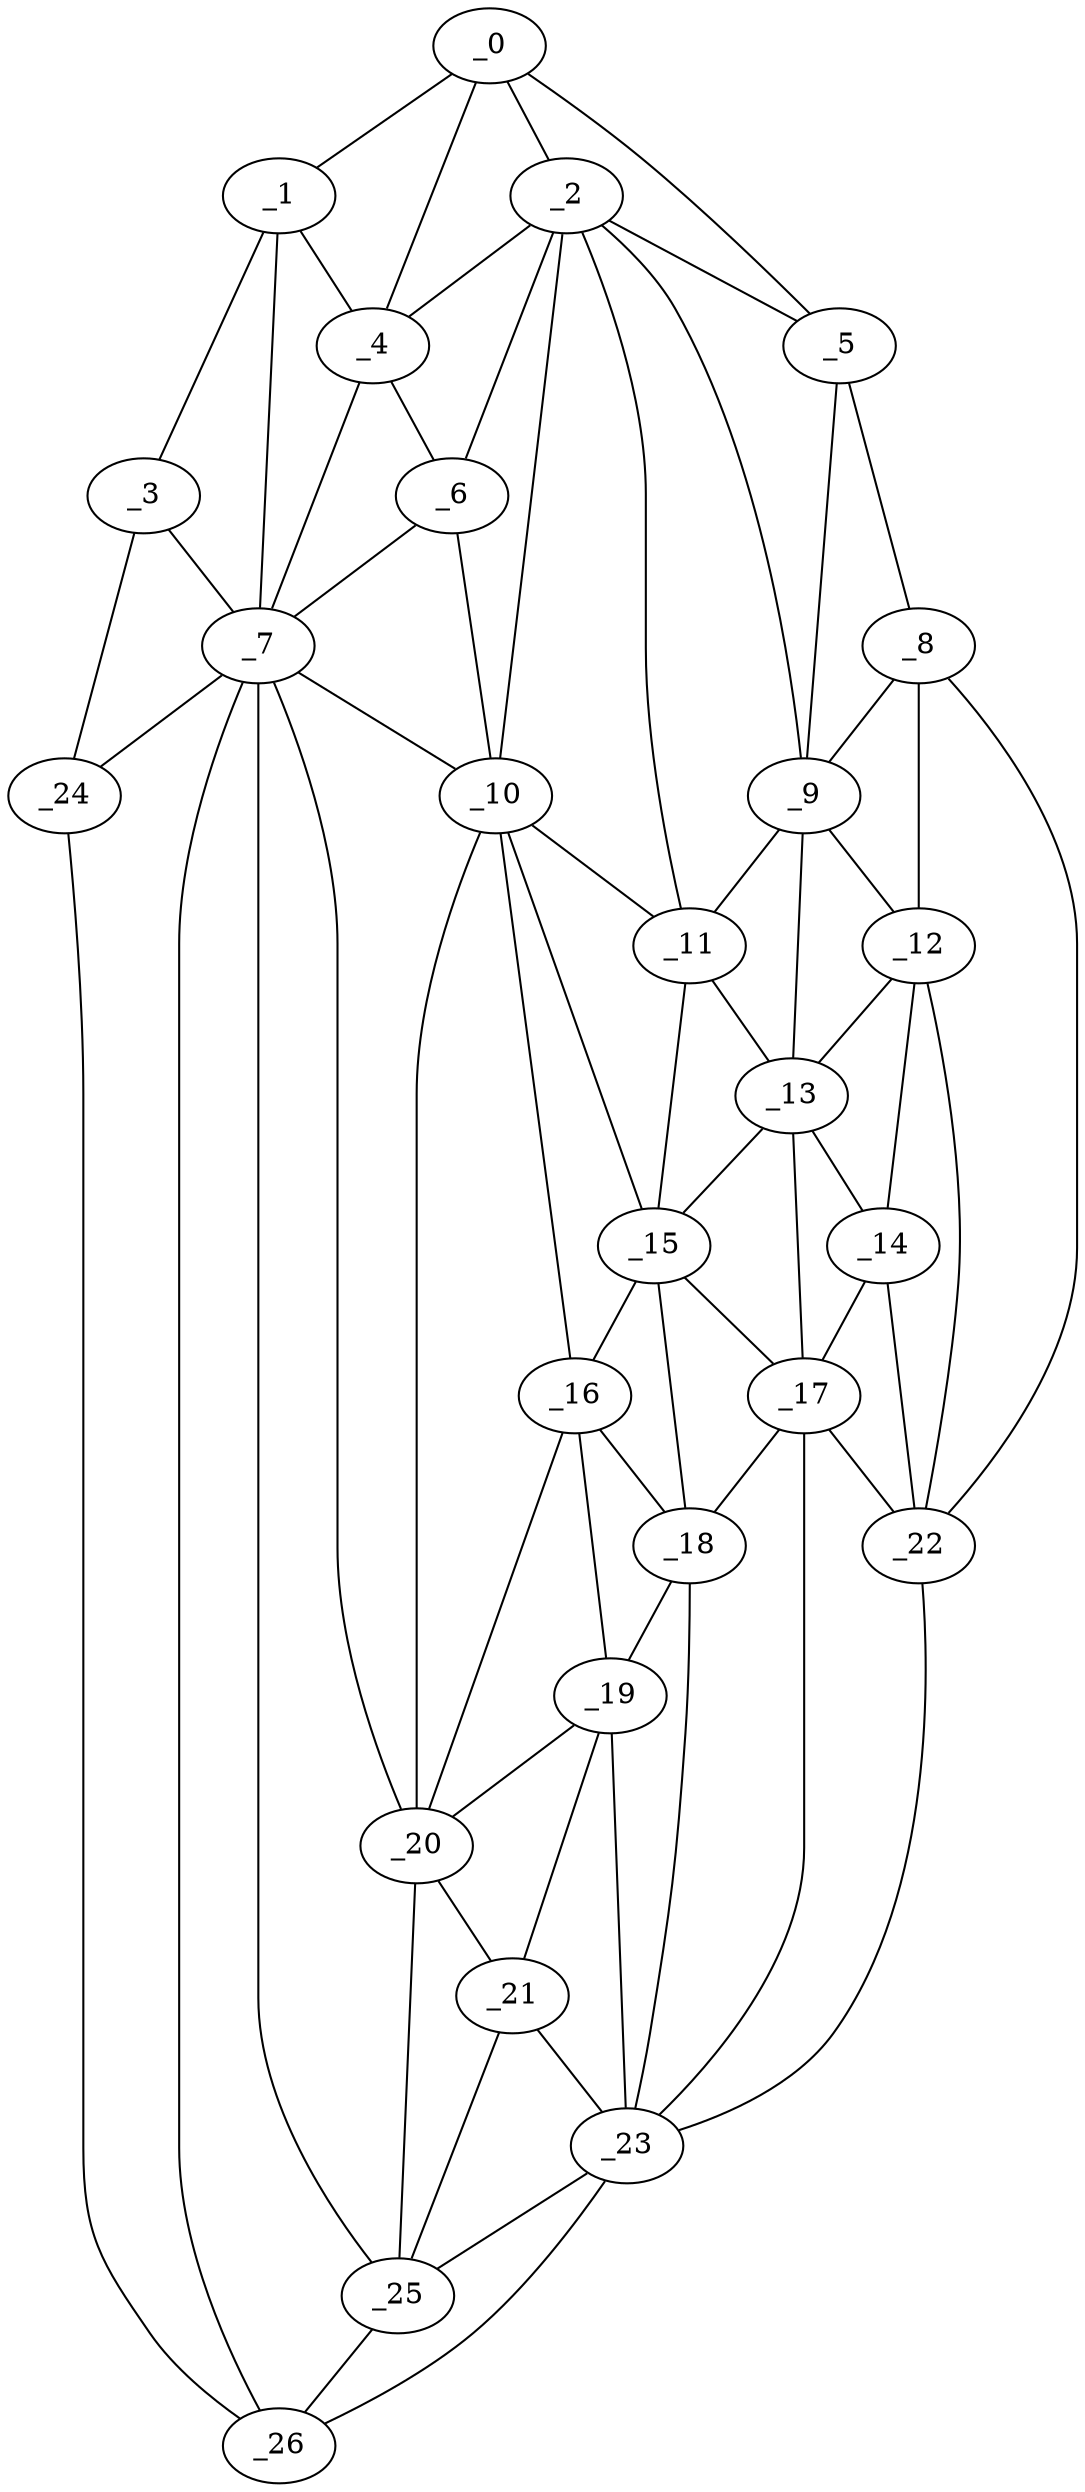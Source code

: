 graph "obj43__205.gxl" {
	_0	 [x=21,
		y=74];
	_1	 [x=33,
		y=16];
	_0 -- _1	 [valence=1];
	_2	 [x=48,
		y=83];
	_0 -- _2	 [valence=1];
	_4	 [x=62,
		y=57];
	_0 -- _4	 [valence=2];
	_5	 [x=64,
		y=118];
	_0 -- _5	 [valence=1];
	_3	 [x=57,
		y=4];
	_1 -- _3	 [valence=1];
	_1 -- _4	 [valence=1];
	_7	 [x=71,
		y=47];
	_1 -- _7	 [valence=2];
	_2 -- _4	 [valence=2];
	_2 -- _5	 [valence=2];
	_6	 [x=69,
		y=57];
	_2 -- _6	 [valence=1];
	_9	 [x=87,
		y=101];
	_2 -- _9	 [valence=1];
	_10	 [x=88,
		y=74];
	_2 -- _10	 [valence=2];
	_11	 [x=88,
		y=93];
	_2 -- _11	 [valence=2];
	_3 -- _7	 [valence=2];
	_24	 [x=124,
		y=17];
	_3 -- _24	 [valence=1];
	_4 -- _6	 [valence=2];
	_4 -- _7	 [valence=2];
	_8	 [x=72,
		y=119];
	_5 -- _8	 [valence=1];
	_5 -- _9	 [valence=1];
	_6 -- _7	 [valence=1];
	_6 -- _10	 [valence=2];
	_7 -- _10	 [valence=2];
	_20	 [x=117,
		y=55];
	_7 -- _20	 [valence=1];
	_7 -- _24	 [valence=2];
	_25	 [x=125,
		y=36];
	_7 -- _25	 [valence=2];
	_26	 [x=126,
		y=27];
	_7 -- _26	 [valence=1];
	_8 -- _9	 [valence=2];
	_12	 [x=94,
		y=107];
	_8 -- _12	 [valence=1];
	_22	 [x=122,
		y=111];
	_8 -- _22	 [valence=1];
	_9 -- _11	 [valence=2];
	_9 -- _12	 [valence=2];
	_13	 [x=100,
		y=98];
	_9 -- _13	 [valence=2];
	_10 -- _11	 [valence=1];
	_15	 [x=107,
		y=85];
	_10 -- _15	 [valence=1];
	_16	 [x=110,
		y=72];
	_10 -- _16	 [valence=2];
	_10 -- _20	 [valence=1];
	_11 -- _13	 [valence=2];
	_11 -- _15	 [valence=2];
	_12 -- _13	 [valence=1];
	_14	 [x=101,
		y=104];
	_12 -- _14	 [valence=1];
	_12 -- _22	 [valence=2];
	_13 -- _14	 [valence=1];
	_13 -- _15	 [valence=2];
	_17	 [x=111,
		y=94];
	_13 -- _17	 [valence=2];
	_14 -- _17	 [valence=2];
	_14 -- _22	 [valence=2];
	_15 -- _16	 [valence=2];
	_15 -- _17	 [valence=2];
	_18	 [x=112,
		y=79];
	_15 -- _18	 [valence=1];
	_16 -- _18	 [valence=2];
	_19	 [x=115,
		y=68];
	_16 -- _19	 [valence=1];
	_16 -- _20	 [valence=2];
	_17 -- _18	 [valence=2];
	_17 -- _22	 [valence=1];
	_23	 [x=123,
		y=98];
	_17 -- _23	 [valence=1];
	_18 -- _19	 [valence=2];
	_18 -- _23	 [valence=2];
	_19 -- _20	 [valence=1];
	_21	 [x=118,
		y=60];
	_19 -- _21	 [valence=2];
	_19 -- _23	 [valence=1];
	_20 -- _21	 [valence=2];
	_20 -- _25	 [valence=1];
	_21 -- _23	 [valence=2];
	_21 -- _25	 [valence=2];
	_22 -- _23	 [valence=1];
	_23 -- _25	 [valence=1];
	_23 -- _26	 [valence=1];
	_24 -- _26	 [valence=1];
	_25 -- _26	 [valence=1];
}
